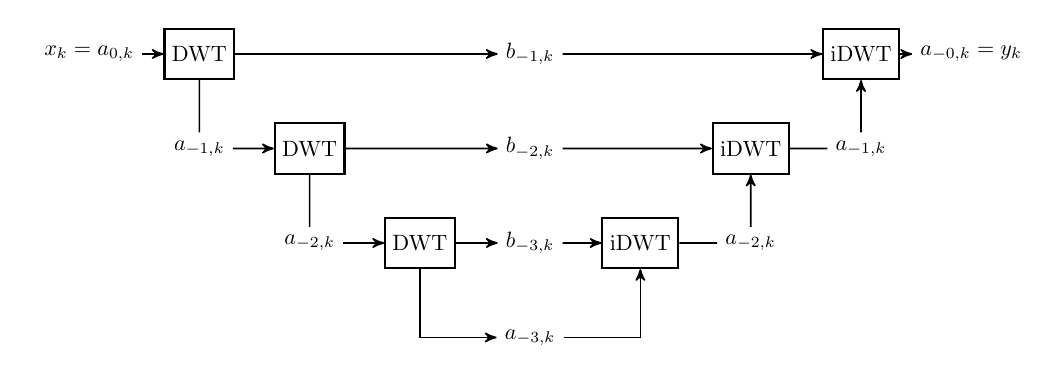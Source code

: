\usetikzlibrary{automata,arrows,positioning,calc}

\begin{tikzpicture}[->, >=stealth', auto, semithick, node distance=1.5cm, scale = 0.8]

%\draw[step=1.0,black,thin,xshift=0.0cm,yshift=0.0cm] (-2,-8) grid (15,1);

%\useasboundingbox (0,-0.5) rectangle (12.5,1.5);

%\tikzset{every node/.style={scale=0.7}}

\tikzstyle{every state}=[fill=white,draw=black,thick,text=black,scale=0.8]
\tikzstyle{block}=[rectangle, inner sep=10pt, fill=white,draw=black,thick,text=black,scale=0.8]
\tikzstyle{square}=[rectangle, fill=white,draw=black,thick,text=black, minimum height = 0.8cm, minimum width = 0.8cm,scale=0.8]
\tikzstyle{round}=[circle, fill=white,draw=black,thick,text=black,scale=0.8]
\tikzstyle{dots}=[fill=white,thick,text=black,scale=0.8]

\node[dots] (a0) at (0,0) {$x_k = a_{0,k}$};

\node[square] (s1) [right of=a0, node distance=1.75cm] {DWT};
\node[dots] (b1) at (7 , 0) {$b_{-1,k}$};
\node[dots] (a1) [below of=s1] {$a_{-1,k}$};

\node[square] (s2) [right of=a1, node distance=1.75cm] {DWT};
\node[dots] (b2) at (7 , -1.5) {$b_{-2,k}$};
\node[dots] (a2) [below of=s2] {$a_{-2,k}$};

\node[square] (s3) [right of=a2, node distance=1.75cm] {DWT};
\node[dots] (b3) at (7 , -3) {$b_{-3,k}$};
\node[dots] (a3) at (7 , -4.5) {$a_{-3,k}$};

\node[square] (i3) [right of=b3, node distance=1.75cm] {iDWT};
\node[dots]   (ia3) [right of=i3, node distance=1.75cm] {$a_{-2,k}$};

\node[square] (i2) [above of=ia3] {iDWT};
\node[dots]   (ia2) [right of=i2, node distance=1.75cm] {$a_{-1,k}$};

\node[square] (i1) [above of=ia2] {iDWT};
\node[dots]   (ia1) [right of=i1, node distance=1.75cm] {$a_{-0,k} = y_k$};




\draw[->] (a0) -- (s1);
\draw[-] (s1) -- (a1);
\draw[->] (s1) -- (b1);


\draw[->] (a1) -- (s2);
\draw[-] (s2) -- (a2);
\draw[->] (s2) -- (b2);

\draw[->] (a2) -- (s3);
\draw[->] (s3) |- (a3);
\draw[->] (s3) -- (b3);

\draw[->] (a3) -| (i3);
\draw[->] (b3) -- (i3);
\draw[-] (i3) -- (ia3);

\draw[->] (ia3) -- (i2);
\draw[->] (b2) -- (i2);
\draw[-] (i2) -- (ia2);

\draw[->] (ia2) -- (i1);
\draw[->] (b1) -- (i1);
\draw[->] (i1) -- (ia1);



%
%\node[round] (d1) [right of=h1] {$\downarrow 2$};
%\node[round] (d2) [right of=h2] {$\downarrow 2$};
%
%\node[dots] (dots1) [right of=d1] {$a_{j,k} \- \text{(LP)}$};
%\node[dots] (dots2) [right of=d2] {$b_{j,k} \- \text{(HP)}$};
%
%\node[round] (u1) [right of=dots1] {$\uparrow 2$};
%\node[round] (u2) [right of=dots2] {$\uparrow 2$};
%
%\node[block] (hh1) [right of=u1] {$ h(z)$};
%\node[block] (hh2) [right of=u2] {$ g(z)$};
%
%\node[round] (combine) at (15,0) {$+$};
%
%\node[dots, right of=combine, node distance=1cm] (end) {$a_{j+1,k}$} ;

%\node[state]  (w1)          {$\omega_1$};
%
%\node[state]  (w0)    [left of=w1]                   {$\omega_0$};
%
%\node[state]  (w2)    [right of=w1]      {$\omega_2$};
%\node[dots]   (dotss) [right of=w2]      {...};
%\node[state]  (w5)    [right of=dotss]   {$\omega_5$};
%\node[state]  (w6)    [right of=w5]      {$\omega_6$};
%

c

%\draw[->] (split) |- node {}(h1);
%\draw[->] (split) |- node {}(h2);
%
%\draw[->] (h1) -- node {}(d1);
%\draw[->] (h2) -- node {}(d2);
%
%\draw[->] (d1) -- node {}(dots1);
%\draw[->] (d2) -- node {}(dots2);
%
%\draw[->] (dots1) -- node {}(u1);
%\draw[->] (dots2) -- node {}(u2);
%
%\draw[->] (u1) -- node {}(hh1);
%\draw[->] (u2) -- node {}(hh2);
%
%\draw[->] (hh1) -| node {}(combine);
%\draw[->] (hh2) -| node {}(combine);
%
%\draw[->] (combine) -- node {}(end);

%\path
%(start) edge[]       (split)
%     
%(split) edge[]     (w1);
%     
%(w1) edge[loop above]    node{$A_{1,1}$}     (w1)
%     edge[bend left]     node{$A_{1,2}$}     (w2)
%     
%(w2) edge[loop above]    node{$A_{2,2}$}     (w2)
%     edge[bend left]     node{$A_{2,3}$}     (dotss)
%
%(dotss) edge[bend left]    node{$A_{4,5}$}     (w5)
%     
%(w5) edge[loop above]    node{$A_{5,5}$}     (w5)
%     edge[bend left]     node{$A_{5,6}$}     (w6)
%     
%(w6) edge[loop above]    node{$A_{6,6}$}     (w6);


\end{tikzpicture}